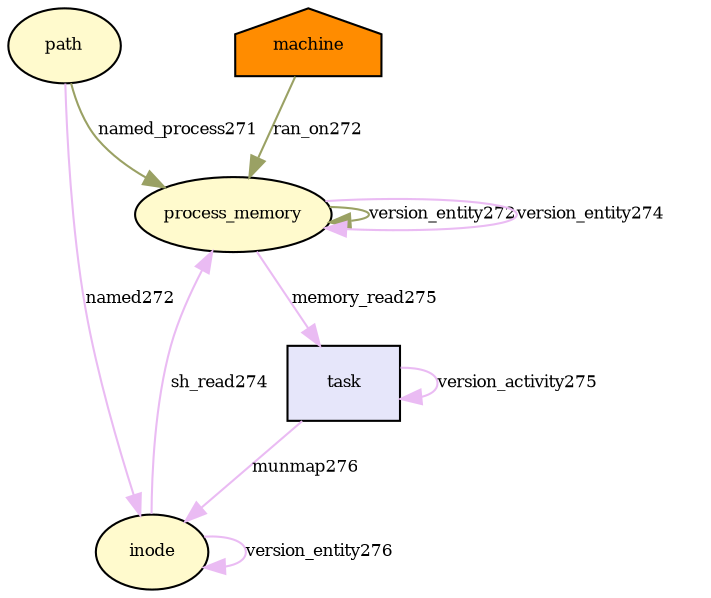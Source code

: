 digraph RGL__DirectedAdjacencyGraph {path[fontsize = 8,label = "path",shape = ellipse, fillcolor="#fffacd", style = filled]

process_memory[fontsize = 8,label = "process_memory",shape = ellipse, fillcolor="#fffacd", style = filled]

path -> process_memory[fontsize = 8,label = "named_process271", color="#9aa164"]

process_memory -> process_memory[fontsize = 8,label = "version_entity272", color="#9aa164"]

machine[fontsize = 8,label = "machine",shape = house, fillcolor="#ff8c00", style = filled]

machine -> process_memory[fontsize = 8,label = "ran_on272", color="#9aa164"]

inode[fontsize = 8,label = "inode",shape = ellipse, fillcolor="#fffacd", style = filled]

path -> inode[fontsize = 8,label = "named272", color="#eabbf3"]

process_memory -> process_memory[fontsize = 8,label = "version_entity274", color="#eabbf3"]

inode -> process_memory[fontsize = 8,label = "sh_read274", color="#eabbf3"]

task[fontsize = 8,label = "task",shape = rectangle, fillcolor="#e6e6fa", style = filled]

task -> task[fontsize = 8,label = "version_activity275", color="#eabbf3"]

process_memory -> task[fontsize = 8,label = "memory_read275", color="#eabbf3"]

inode -> inode[fontsize = 8,label = "version_entity276", color="#eabbf3"]

task -> inode[fontsize = 8,label = "munmap276", color="#eabbf3"]

}